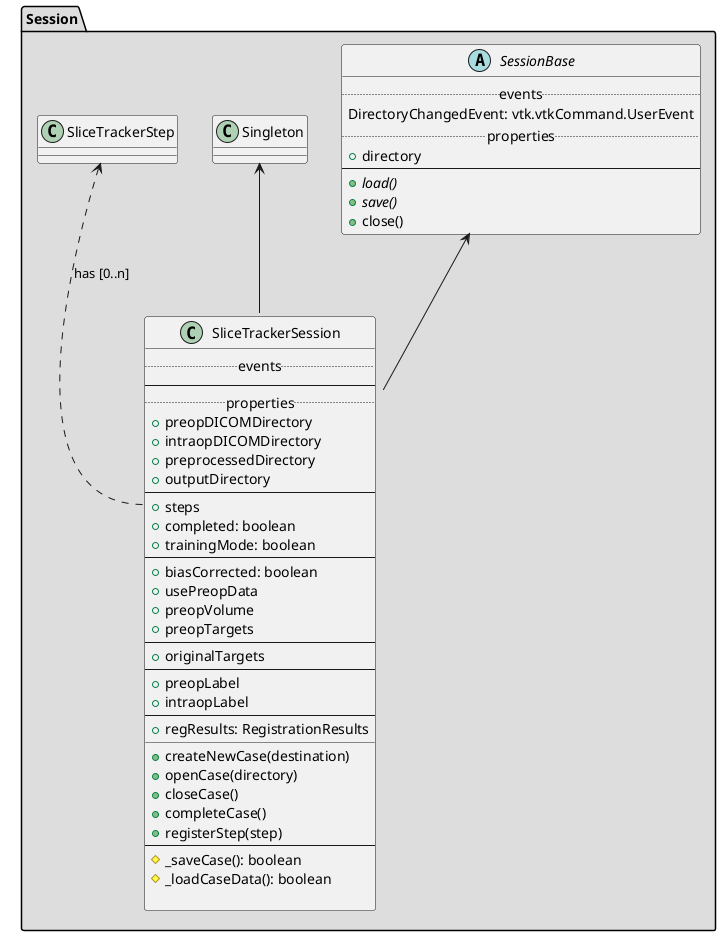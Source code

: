 @startuml

package "Session" #DDDDDD {

  abstract class SessionBase {
    .. events ..
    DirectoryChangedEvent: vtk.vtkCommand.UserEvent
    .. properties ..
    + directory
    --
    + {abstract} load()
    + {abstract} save()
    + close()
  }


  Singleton <-- SliceTrackerSession
  SessionBase <-- SliceTrackerSession

  class SliceTrackerSession {
    .. events ..
    --
    .. properties ..
    + preopDICOMDirectory
    + intraopDICOMDirectory
    + preprocessedDirectory
    + outputDirectory
    --
    + steps
    + completed: boolean
    + trainingMode: boolean
    --
    + biasCorrected: boolean
    + usePreopData
    + preopVolume
    + preopTargets
    --
    + originalTargets
    --
    + preopLabel
    + intraopLabel
    --
    + regResults: RegistrationResults
    __
    + createNewCase(destination)
    + openCase(directory)
    + closeCase()
    + completeCase()
    + registerStep(step)
    --
    # _saveCase(): boolean
    # _loadCaseData(): boolean

  }

    SliceTrackerStep <.. SliceTrackerSession::steps: has [0..n]

}

@enduml